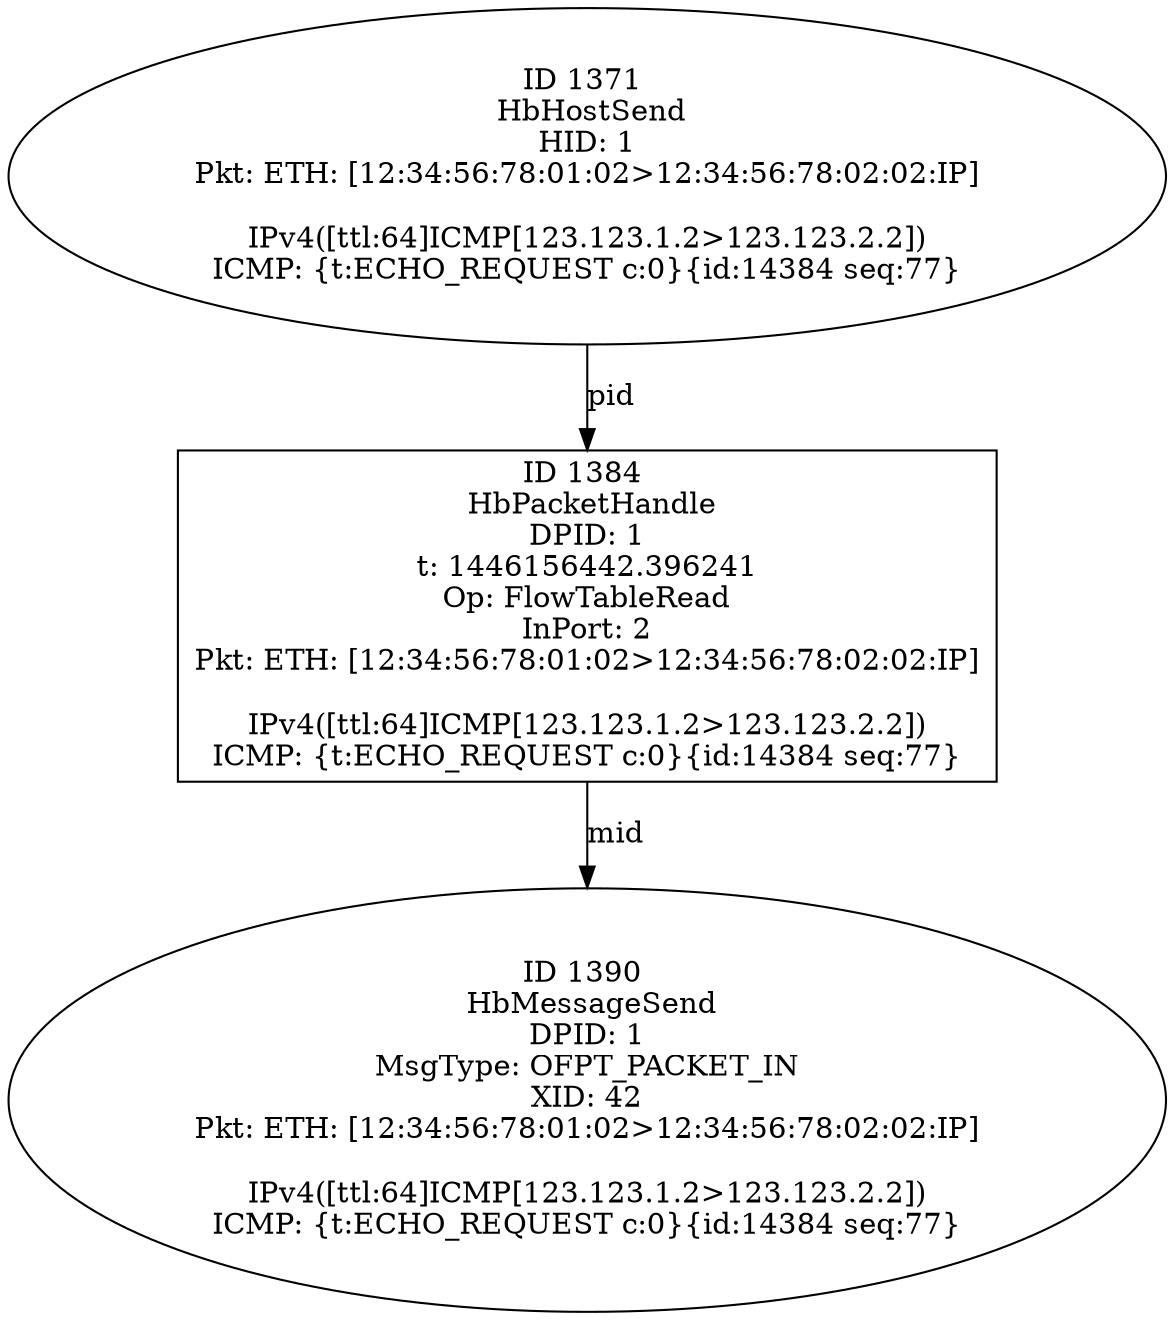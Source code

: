 strict digraph G {
1384 [shape=box, event=<hb_events.HbPacketHandle object at 0x10efebf50>, label="ID 1384 
 HbPacketHandle
DPID: 1
t: 1446156442.396241
Op: FlowTableRead
InPort: 2
Pkt: ETH: [12:34:56:78:01:02>12:34:56:78:02:02:IP]

IPv4([ttl:64]ICMP[123.123.1.2>123.123.2.2])
ICMP: {t:ECHO_REQUEST c:0}{id:14384 seq:77}"];
1371 [shape=oval, event=<hb_events.HbHostSend object at 0x10efeb350>, label="ID 1371 
 HbHostSend
HID: 1
Pkt: ETH: [12:34:56:78:01:02>12:34:56:78:02:02:IP]

IPv4([ttl:64]ICMP[123.123.1.2>123.123.2.2])
ICMP: {t:ECHO_REQUEST c:0}{id:14384 seq:77}"];
1390 [shape=oval, event=<hb_events.HbMessageSend object at 0x10eff1dd0>, label="ID 1390 
 HbMessageSend
DPID: 1
MsgType: OFPT_PACKET_IN
XID: 42
Pkt: ETH: [12:34:56:78:01:02>12:34:56:78:02:02:IP]

IPv4([ttl:64]ICMP[123.123.1.2>123.123.2.2])
ICMP: {t:ECHO_REQUEST c:0}{id:14384 seq:77}"];
1384 -> 1390  [rel=mid, label=mid];
1371 -> 1384  [rel=pid, label=pid];
}
